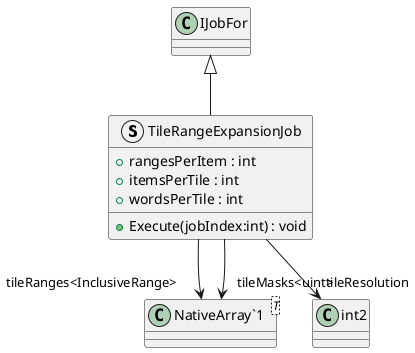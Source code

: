 @startuml
struct TileRangeExpansionJob {
    + rangesPerItem : int
    + itemsPerTile : int
    + wordsPerTile : int
    + Execute(jobIndex:int) : void
}
class "NativeArray`1"<T> {
}
IJobFor <|-- TileRangeExpansionJob
TileRangeExpansionJob --> "tileRanges<InclusiveRange>" "NativeArray`1"
TileRangeExpansionJob --> "tileMasks<uint>" "NativeArray`1"
TileRangeExpansionJob --> "tileResolution" int2
@enduml
